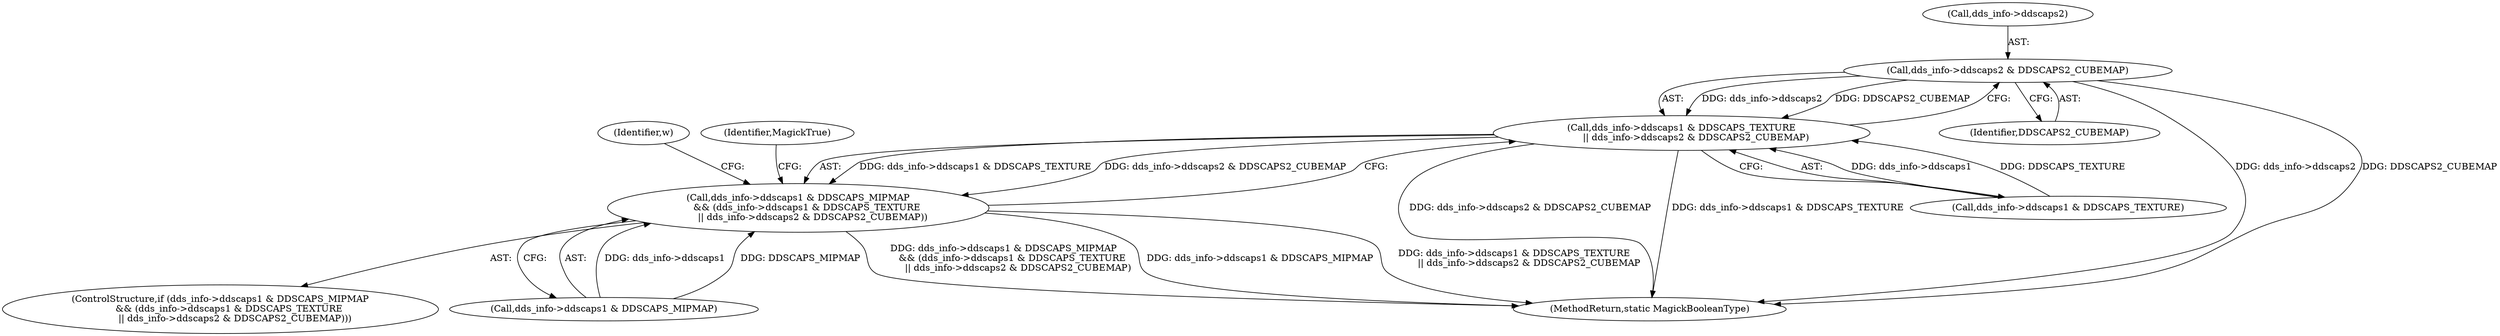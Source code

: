 digraph "0_ImageMagick_3ab016764c7f787829d9065440d86f5609765110@pointer" {
"1000140" [label="(Call,dds_info->ddscaps2 & DDSCAPS2_CUBEMAP)"];
"1000134" [label="(Call,dds_info->ddscaps1 & DDSCAPS_TEXTURE\n          || dds_info->ddscaps2 & DDSCAPS2_CUBEMAP)"];
"1000128" [label="(Call,dds_info->ddscaps1 & DDSCAPS_MIPMAP\n      && (dds_info->ddscaps1 & DDSCAPS_TEXTURE\n          || dds_info->ddscaps2 & DDSCAPS2_CUBEMAP))"];
"1000144" [label="(Identifier,DDSCAPS2_CUBEMAP)"];
"1000203" [label="(MethodReturn,static MagickBooleanType)"];
"1000135" [label="(Call,dds_info->ddscaps1 & DDSCAPS_TEXTURE)"];
"1000128" [label="(Call,dds_info->ddscaps1 & DDSCAPS_MIPMAP\n      && (dds_info->ddscaps1 & DDSCAPS_TEXTURE\n          || dds_info->ddscaps2 & DDSCAPS2_CUBEMAP))"];
"1000147" [label="(Identifier,w)"];
"1000140" [label="(Call,dds_info->ddscaps2 & DDSCAPS2_CUBEMAP)"];
"1000127" [label="(ControlStructure,if (dds_info->ddscaps1 & DDSCAPS_MIPMAP\n      && (dds_info->ddscaps1 & DDSCAPS_TEXTURE\n          || dds_info->ddscaps2 & DDSCAPS2_CUBEMAP)))"];
"1000202" [label="(Identifier,MagickTrue)"];
"1000129" [label="(Call,dds_info->ddscaps1 & DDSCAPS_MIPMAP)"];
"1000141" [label="(Call,dds_info->ddscaps2)"];
"1000134" [label="(Call,dds_info->ddscaps1 & DDSCAPS_TEXTURE\n          || dds_info->ddscaps2 & DDSCAPS2_CUBEMAP)"];
"1000140" -> "1000134"  [label="AST: "];
"1000140" -> "1000144"  [label="CFG: "];
"1000141" -> "1000140"  [label="AST: "];
"1000144" -> "1000140"  [label="AST: "];
"1000134" -> "1000140"  [label="CFG: "];
"1000140" -> "1000203"  [label="DDG: dds_info->ddscaps2"];
"1000140" -> "1000203"  [label="DDG: DDSCAPS2_CUBEMAP"];
"1000140" -> "1000134"  [label="DDG: dds_info->ddscaps2"];
"1000140" -> "1000134"  [label="DDG: DDSCAPS2_CUBEMAP"];
"1000134" -> "1000128"  [label="AST: "];
"1000134" -> "1000135"  [label="CFG: "];
"1000135" -> "1000134"  [label="AST: "];
"1000128" -> "1000134"  [label="CFG: "];
"1000134" -> "1000203"  [label="DDG: dds_info->ddscaps2 & DDSCAPS2_CUBEMAP"];
"1000134" -> "1000203"  [label="DDG: dds_info->ddscaps1 & DDSCAPS_TEXTURE"];
"1000134" -> "1000128"  [label="DDG: dds_info->ddscaps1 & DDSCAPS_TEXTURE"];
"1000134" -> "1000128"  [label="DDG: dds_info->ddscaps2 & DDSCAPS2_CUBEMAP"];
"1000135" -> "1000134"  [label="DDG: dds_info->ddscaps1"];
"1000135" -> "1000134"  [label="DDG: DDSCAPS_TEXTURE"];
"1000128" -> "1000127"  [label="AST: "];
"1000128" -> "1000129"  [label="CFG: "];
"1000129" -> "1000128"  [label="AST: "];
"1000147" -> "1000128"  [label="CFG: "];
"1000202" -> "1000128"  [label="CFG: "];
"1000128" -> "1000203"  [label="DDG: dds_info->ddscaps1 & DDSCAPS_MIPMAP\n      && (dds_info->ddscaps1 & DDSCAPS_TEXTURE\n          || dds_info->ddscaps2 & DDSCAPS2_CUBEMAP)"];
"1000128" -> "1000203"  [label="DDG: dds_info->ddscaps1 & DDSCAPS_MIPMAP"];
"1000128" -> "1000203"  [label="DDG: dds_info->ddscaps1 & DDSCAPS_TEXTURE\n          || dds_info->ddscaps2 & DDSCAPS2_CUBEMAP"];
"1000129" -> "1000128"  [label="DDG: dds_info->ddscaps1"];
"1000129" -> "1000128"  [label="DDG: DDSCAPS_MIPMAP"];
}

